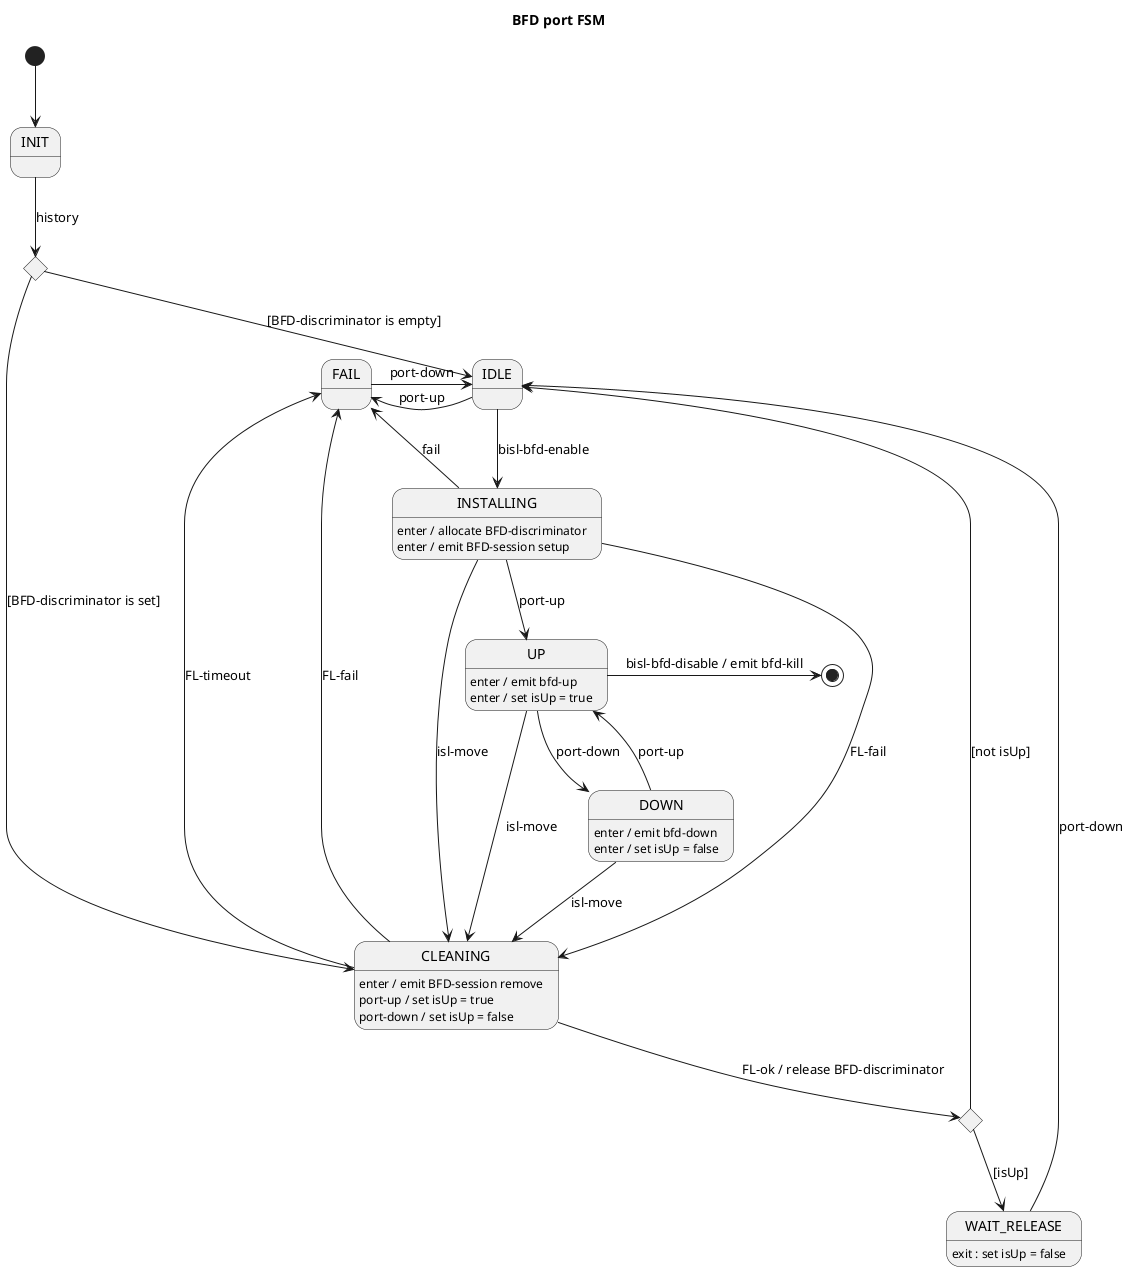 Internal data
* BFD-discriminator
* isUp (initial false)

Internal signals
* fail

Input signals
* port-up
* port-down
* bisl-bfd-enable [ISL-FSM]
* bisl-bfd-disable [ISL-FSM]
* FL-ok
* FL-fail
* FL-timeout
* isl-move [ISL-FSM]


Output signals
* bfd-up
* bfd-down
* bfd-kill

@startuml
title BFD port FSM

[*] --> INIT

state initChoice <<choice>>
INIT --> initChoice : history

initChoice --> IDLE : [BFD-discriminator is empty]
initChoice --> CLEANING : [BFD-discriminator is set]

IDLE --> INSTALLING : bisl-bfd-enable
IDLE -l-> FAIL : port-up

INSTALLING --> UP : port-up
INSTALLING --> CLEANING : FL-fail
INSTALLING --> CLEANING : isl-move
INSTALLING --> FAIL : fail
INSTALLING : enter / allocate BFD-discriminator
INSTALLING : enter / emit BFD-session setup

state cleaningChoice <<choice>>

CLEANING --> cleaningChoice : FL-ok / release BFD-discriminator
CLEANING --> FAIL : FL-fail
CLEANING --> FAIL : FL-timeout
CLEANING : enter / emit BFD-session remove
CLEANING : port-up / set isUp = true
CLEANING : port-down / set isUp = false

cleaningChoice --> IDLE : [not isUp]
cleaningChoice --> WAIT_RELEASE : [isUp]

WAIT_RELEASE --> IDLE : port-down
WAIT_RELEASE : exit : set isUp = false

UP --> DOWN : port-down
UP --> CLEANING : isl-move
UP -> [*] : bisl-bfd-disable / emit bfd-kill
UP : enter / emit bfd-up
UP : enter / set isUp = true

DOWN --> UP : port-up
DOWN --> CLEANING : isl-move
DOWN : enter / emit bfd-down
DOWN : enter / set isUp = false

FAIL -r-> IDLE : port-down

@enduml
